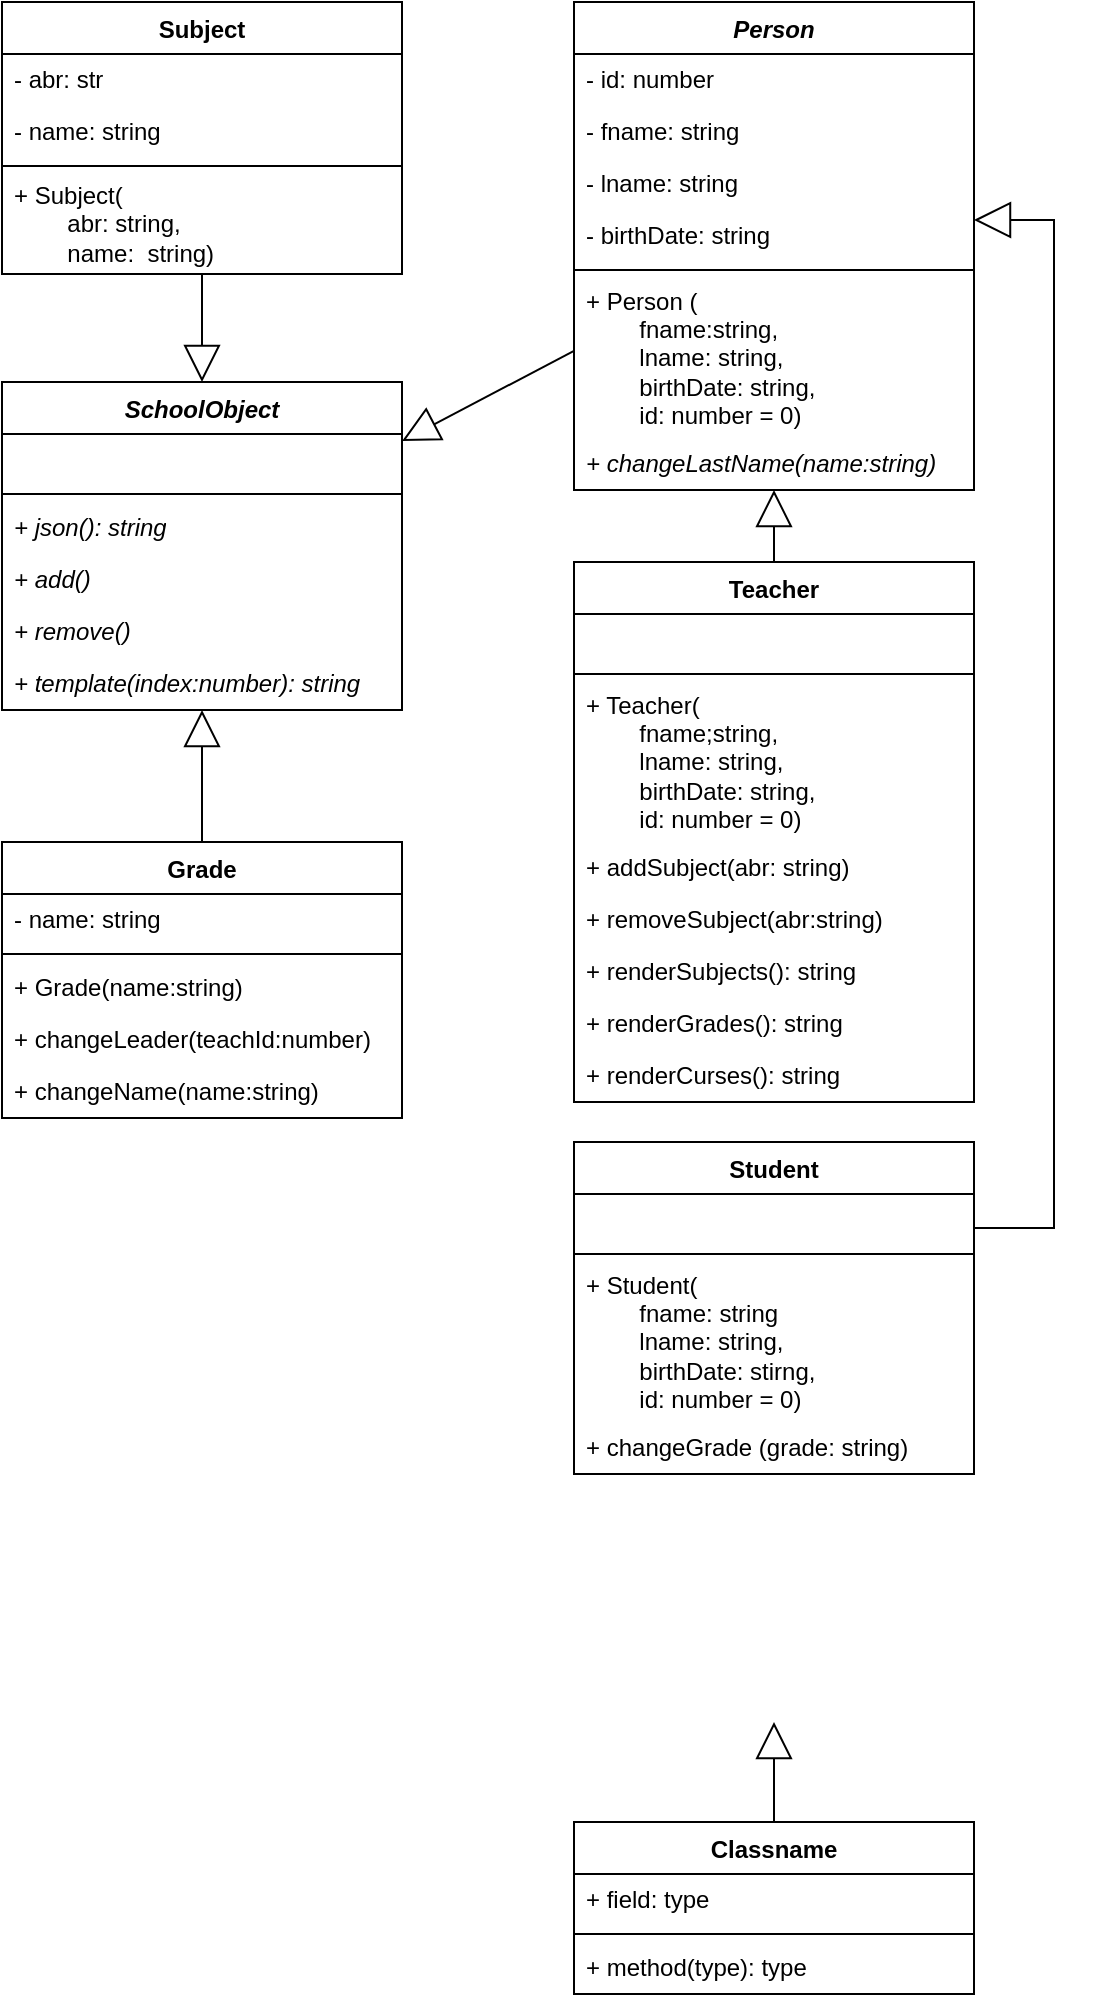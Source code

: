 <mxfile version="26.2.13">
  <diagram name="Page-1" id="W5EVbxe9hxjn3iXyUseI">
    <mxGraphModel dx="948" dy="617" grid="1" gridSize="10" guides="1" tooltips="1" connect="1" arrows="1" fold="1" page="1" pageScale="1" pageWidth="827" pageHeight="1169" math="0" shadow="0">
      <root>
        <mxCell id="0" />
        <mxCell id="1" parent="0" />
        <mxCell id="GkFdu5RXpV6OnrDrKfBH-1" value="Classname" style="swimlane;fontStyle=1;align=center;verticalAlign=top;childLayout=stackLayout;horizontal=1;startSize=26;horizontalStack=0;resizeParent=1;resizeParentMax=0;resizeLast=0;collapsible=1;marginBottom=0;whiteSpace=wrap;html=1;" vertex="1" parent="1">
          <mxGeometry x="600" y="950" width="200" height="86" as="geometry" />
        </mxCell>
        <mxCell id="GkFdu5RXpV6OnrDrKfBH-2" value="+ field: type" style="text;strokeColor=none;fillColor=none;align=left;verticalAlign=middle;spacingLeft=4;spacingRight=4;overflow=hidden;rotatable=0;points=[[0,0.5],[1,0.5]];portConstraint=eastwest;whiteSpace=wrap;html=1;" vertex="1" parent="GkFdu5RXpV6OnrDrKfBH-1">
          <mxGeometry y="26" width="200" height="26" as="geometry" />
        </mxCell>
        <mxCell id="GkFdu5RXpV6OnrDrKfBH-3" value="" style="line;strokeWidth=1;fillColor=none;align=left;verticalAlign=middle;spacingTop=-1;spacingLeft=3;spacingRight=3;rotatable=0;labelPosition=right;points=[];portConstraint=eastwest;strokeColor=inherit;" vertex="1" parent="GkFdu5RXpV6OnrDrKfBH-1">
          <mxGeometry y="52" width="200" height="8" as="geometry" />
        </mxCell>
        <mxCell id="GkFdu5RXpV6OnrDrKfBH-4" value="+ method(type): type" style="text;strokeColor=none;fillColor=none;align=left;verticalAlign=middle;spacingLeft=4;spacingRight=4;overflow=hidden;rotatable=0;points=[[0,0.5],[1,0.5]];portConstraint=eastwest;whiteSpace=wrap;html=1;" vertex="1" parent="GkFdu5RXpV6OnrDrKfBH-1">
          <mxGeometry y="60" width="200" height="26" as="geometry" />
        </mxCell>
        <mxCell id="GkFdu5RXpV6OnrDrKfBH-5" value="" style="endArrow=block;endSize=16;endFill=0;html=1;rounded=0;" edge="1" parent="1" source="GkFdu5RXpV6OnrDrKfBH-1">
          <mxGeometry width="160" relative="1" as="geometry">
            <mxPoint x="560" y="970" as="sourcePoint" />
            <mxPoint x="700" y="900" as="targetPoint" />
          </mxGeometry>
        </mxCell>
        <mxCell id="GkFdu5RXpV6OnrDrKfBH-6" value="SchoolObject" style="swimlane;fontStyle=3;align=center;verticalAlign=top;childLayout=stackLayout;horizontal=1;startSize=26;horizontalStack=0;resizeParent=1;resizeParentMax=0;resizeLast=0;collapsible=1;marginBottom=0;whiteSpace=wrap;html=1;" vertex="1" parent="1">
          <mxGeometry x="314" y="230" width="200" height="164" as="geometry" />
        </mxCell>
        <mxCell id="GkFdu5RXpV6OnrDrKfBH-7" value="&amp;nbsp;" style="text;strokeColor=none;fillColor=none;align=left;verticalAlign=middle;spacingLeft=4;spacingRight=4;overflow=hidden;rotatable=0;points=[[0,0.5],[1,0.5]];portConstraint=eastwest;whiteSpace=wrap;html=1;" vertex="1" parent="GkFdu5RXpV6OnrDrKfBH-6">
          <mxGeometry y="26" width="200" height="26" as="geometry" />
        </mxCell>
        <mxCell id="GkFdu5RXpV6OnrDrKfBH-8" value="" style="line;strokeWidth=1;fillColor=none;align=left;verticalAlign=middle;spacingTop=-1;spacingLeft=3;spacingRight=3;rotatable=0;labelPosition=right;points=[];portConstraint=eastwest;strokeColor=inherit;" vertex="1" parent="GkFdu5RXpV6OnrDrKfBH-6">
          <mxGeometry y="52" width="200" height="8" as="geometry" />
        </mxCell>
        <mxCell id="GkFdu5RXpV6OnrDrKfBH-13" value="+ json(): string" style="text;strokeColor=none;fillColor=none;align=left;verticalAlign=middle;spacingLeft=4;spacingRight=4;overflow=hidden;rotatable=0;points=[[0,0.5],[1,0.5]];portConstraint=eastwest;whiteSpace=wrap;html=1;fontStyle=2" vertex="1" parent="GkFdu5RXpV6OnrDrKfBH-6">
          <mxGeometry y="60" width="200" height="26" as="geometry" />
        </mxCell>
        <mxCell id="GkFdu5RXpV6OnrDrKfBH-9" value="+ add()" style="text;strokeColor=none;fillColor=none;align=left;verticalAlign=middle;spacingLeft=4;spacingRight=4;overflow=hidden;rotatable=0;points=[[0,0.5],[1,0.5]];portConstraint=eastwest;whiteSpace=wrap;html=1;fontStyle=2" vertex="1" parent="GkFdu5RXpV6OnrDrKfBH-6">
          <mxGeometry y="86" width="200" height="26" as="geometry" />
        </mxCell>
        <mxCell id="GkFdu5RXpV6OnrDrKfBH-11" value="+ remove()" style="text;strokeColor=none;fillColor=none;align=left;verticalAlign=middle;spacingLeft=4;spacingRight=4;overflow=hidden;rotatable=0;points=[[0,0.5],[1,0.5]];portConstraint=eastwest;whiteSpace=wrap;html=1;fontStyle=2" vertex="1" parent="GkFdu5RXpV6OnrDrKfBH-6">
          <mxGeometry y="112" width="200" height="26" as="geometry" />
        </mxCell>
        <mxCell id="GkFdu5RXpV6OnrDrKfBH-12" value="+ template(index:number): string" style="text;strokeColor=none;fillColor=none;align=left;verticalAlign=middle;spacingLeft=4;spacingRight=4;overflow=hidden;rotatable=0;points=[[0,0.5],[1,0.5]];portConstraint=eastwest;whiteSpace=wrap;html=1;fontStyle=2" vertex="1" parent="GkFdu5RXpV6OnrDrKfBH-6">
          <mxGeometry y="138" width="200" height="26" as="geometry" />
        </mxCell>
        <mxCell id="GkFdu5RXpV6OnrDrKfBH-14" value="Subject" style="swimlane;fontStyle=1;align=center;verticalAlign=top;childLayout=stackLayout;horizontal=1;startSize=26;horizontalStack=0;resizeParent=1;resizeParentMax=0;resizeLast=0;collapsible=1;marginBottom=0;whiteSpace=wrap;html=1;" vertex="1" parent="1">
          <mxGeometry x="314" y="40" width="200" height="136" as="geometry" />
        </mxCell>
        <mxCell id="GkFdu5RXpV6OnrDrKfBH-15" value="- abr: str" style="text;strokeColor=none;fillColor=none;align=left;verticalAlign=middle;spacingLeft=4;spacingRight=4;overflow=hidden;rotatable=0;points=[[0,0.5],[1,0.5]];portConstraint=eastwest;whiteSpace=wrap;html=1;" vertex="1" parent="GkFdu5RXpV6OnrDrKfBH-14">
          <mxGeometry y="26" width="200" height="26" as="geometry" />
        </mxCell>
        <mxCell id="GkFdu5RXpV6OnrDrKfBH-19" value="- name: string" style="text;strokeColor=none;fillColor=none;align=left;verticalAlign=middle;spacingLeft=4;spacingRight=4;overflow=hidden;rotatable=0;points=[[0,0.5],[1,0.5]];portConstraint=eastwest;whiteSpace=wrap;html=1;" vertex="1" parent="GkFdu5RXpV6OnrDrKfBH-14">
          <mxGeometry y="52" width="200" height="26" as="geometry" />
        </mxCell>
        <mxCell id="GkFdu5RXpV6OnrDrKfBH-16" value="" style="line;strokeWidth=1;fillColor=none;align=left;verticalAlign=middle;spacingTop=-1;spacingLeft=3;spacingRight=3;rotatable=0;labelPosition=right;points=[];portConstraint=eastwest;strokeColor=inherit;" vertex="1" parent="GkFdu5RXpV6OnrDrKfBH-14">
          <mxGeometry y="78" width="200" height="8" as="geometry" />
        </mxCell>
        <mxCell id="GkFdu5RXpV6OnrDrKfBH-17" value="&lt;div&gt;+ Subject(&lt;/div&gt;&lt;div&gt;&lt;span style=&quot;white-space: pre;&quot;&gt;&#x9;&lt;/span&gt;abr: string,&lt;/div&gt;&lt;div&gt;&lt;span style=&quot;white-space: pre;&quot;&gt;&#x9;&lt;/span&gt;name:&amp;nbsp; string)&lt;br&gt;&lt;/div&gt;" style="text;strokeColor=none;fillColor=none;align=left;verticalAlign=middle;spacingLeft=4;spacingRight=4;overflow=hidden;rotatable=0;points=[[0,0.5],[1,0.5]];portConstraint=eastwest;whiteSpace=wrap;html=1;" vertex="1" parent="GkFdu5RXpV6OnrDrKfBH-14">
          <mxGeometry y="86" width="200" height="50" as="geometry" />
        </mxCell>
        <mxCell id="GkFdu5RXpV6OnrDrKfBH-18" value="" style="endArrow=block;endSize=16;endFill=0;html=1;rounded=0;" edge="1" source="GkFdu5RXpV6OnrDrKfBH-14" parent="1" target="GkFdu5RXpV6OnrDrKfBH-6">
          <mxGeometry width="160" relative="1" as="geometry">
            <mxPoint x="274" y="90" as="sourcePoint" />
            <mxPoint x="414" y="20" as="targetPoint" />
          </mxGeometry>
        </mxCell>
        <mxCell id="GkFdu5RXpV6OnrDrKfBH-21" value="Person" style="swimlane;fontStyle=3;align=center;verticalAlign=top;childLayout=stackLayout;horizontal=1;startSize=26;horizontalStack=0;resizeParent=1;resizeParentMax=0;resizeLast=0;collapsible=1;marginBottom=0;whiteSpace=wrap;html=1;" vertex="1" parent="1">
          <mxGeometry x="600" y="40" width="200" height="244" as="geometry" />
        </mxCell>
        <mxCell id="GkFdu5RXpV6OnrDrKfBH-22" value="- id: number" style="text;strokeColor=none;fillColor=none;align=left;verticalAlign=middle;spacingLeft=4;spacingRight=4;overflow=hidden;rotatable=0;points=[[0,0.5],[1,0.5]];portConstraint=eastwest;whiteSpace=wrap;html=1;" vertex="1" parent="GkFdu5RXpV6OnrDrKfBH-21">
          <mxGeometry y="26" width="200" height="26" as="geometry" />
        </mxCell>
        <mxCell id="GkFdu5RXpV6OnrDrKfBH-26" value="- fname: string" style="text;strokeColor=none;fillColor=none;align=left;verticalAlign=middle;spacingLeft=4;spacingRight=4;overflow=hidden;rotatable=0;points=[[0,0.5],[1,0.5]];portConstraint=eastwest;whiteSpace=wrap;html=1;" vertex="1" parent="GkFdu5RXpV6OnrDrKfBH-21">
          <mxGeometry y="52" width="200" height="26" as="geometry" />
        </mxCell>
        <mxCell id="GkFdu5RXpV6OnrDrKfBH-27" value="- lname: string" style="text;strokeColor=none;fillColor=none;align=left;verticalAlign=middle;spacingLeft=4;spacingRight=4;overflow=hidden;rotatable=0;points=[[0,0.5],[1,0.5]];portConstraint=eastwest;whiteSpace=wrap;html=1;" vertex="1" parent="GkFdu5RXpV6OnrDrKfBH-21">
          <mxGeometry y="78" width="200" height="26" as="geometry" />
        </mxCell>
        <mxCell id="GkFdu5RXpV6OnrDrKfBH-28" value="- birthDate: string" style="text;strokeColor=none;fillColor=none;align=left;verticalAlign=middle;spacingLeft=4;spacingRight=4;overflow=hidden;rotatable=0;points=[[0,0.5],[1,0.5]];portConstraint=eastwest;whiteSpace=wrap;html=1;" vertex="1" parent="GkFdu5RXpV6OnrDrKfBH-21">
          <mxGeometry y="104" width="200" height="26" as="geometry" />
        </mxCell>
        <mxCell id="GkFdu5RXpV6OnrDrKfBH-23" value="" style="line;strokeWidth=1;fillColor=none;align=left;verticalAlign=middle;spacingTop=-1;spacingLeft=3;spacingRight=3;rotatable=0;labelPosition=right;points=[];portConstraint=eastwest;strokeColor=inherit;" vertex="1" parent="GkFdu5RXpV6OnrDrKfBH-21">
          <mxGeometry y="130" width="200" height="8" as="geometry" />
        </mxCell>
        <mxCell id="GkFdu5RXpV6OnrDrKfBH-24" value="&lt;div&gt;+ Person (&lt;/div&gt;&lt;div&gt;&lt;span style=&quot;white-space: pre;&quot;&gt;&#x9;&lt;/span&gt;fname:string,&lt;/div&gt;&lt;div&gt;&lt;span style=&quot;white-space: pre;&quot;&gt;&#x9;&lt;/span&gt;lname: string,&lt;/div&gt;&lt;div&gt;&lt;span style=&quot;white-space: pre;&quot;&gt;&#x9;&lt;/span&gt;birthDate: string,&lt;/div&gt;&lt;div&gt;&lt;span style=&quot;white-space: pre;&quot;&gt;&#x9;&lt;/span&gt;id: number = 0)&lt;br&gt;&lt;/div&gt;" style="text;strokeColor=none;fillColor=none;align=left;verticalAlign=middle;spacingLeft=4;spacingRight=4;overflow=hidden;rotatable=0;points=[[0,0.5],[1,0.5]];portConstraint=eastwest;whiteSpace=wrap;html=1;" vertex="1" parent="GkFdu5RXpV6OnrDrKfBH-21">
          <mxGeometry y="138" width="200" height="80" as="geometry" />
        </mxCell>
        <mxCell id="GkFdu5RXpV6OnrDrKfBH-45" value="+ changeLastName(name:string)" style="text;strokeColor=none;fillColor=none;align=left;verticalAlign=middle;spacingLeft=4;spacingRight=4;overflow=hidden;rotatable=0;points=[[0,0.5],[1,0.5]];portConstraint=eastwest;whiteSpace=wrap;html=1;fontStyle=2" vertex="1" parent="GkFdu5RXpV6OnrDrKfBH-21">
          <mxGeometry y="218" width="200" height="26" as="geometry" />
        </mxCell>
        <mxCell id="GkFdu5RXpV6OnrDrKfBH-25" value="" style="endArrow=block;endSize=16;endFill=0;html=1;rounded=0;" edge="1" source="GkFdu5RXpV6OnrDrKfBH-21" parent="1" target="GkFdu5RXpV6OnrDrKfBH-6">
          <mxGeometry width="160" relative="1" as="geometry">
            <mxPoint x="560" y="60" as="sourcePoint" />
            <mxPoint x="535.668" y="230" as="targetPoint" />
          </mxGeometry>
        </mxCell>
        <mxCell id="GkFdu5RXpV6OnrDrKfBH-30" value="Teacher" style="swimlane;fontStyle=1;align=center;verticalAlign=top;childLayout=stackLayout;horizontal=1;startSize=26;horizontalStack=0;resizeParent=1;resizeParentMax=0;resizeLast=0;collapsible=1;marginBottom=0;whiteSpace=wrap;html=1;" vertex="1" parent="1">
          <mxGeometry x="600" y="320" width="200" height="270" as="geometry" />
        </mxCell>
        <mxCell id="GkFdu5RXpV6OnrDrKfBH-31" value="&amp;nbsp;" style="text;strokeColor=none;fillColor=none;align=left;verticalAlign=middle;spacingLeft=4;spacingRight=4;overflow=hidden;rotatable=0;points=[[0,0.5],[1,0.5]];portConstraint=eastwest;whiteSpace=wrap;html=1;" vertex="1" parent="GkFdu5RXpV6OnrDrKfBH-30">
          <mxGeometry y="26" width="200" height="26" as="geometry" />
        </mxCell>
        <mxCell id="GkFdu5RXpV6OnrDrKfBH-32" value="" style="line;strokeWidth=1;fillColor=none;align=left;verticalAlign=middle;spacingTop=-1;spacingLeft=3;spacingRight=3;rotatable=0;labelPosition=right;points=[];portConstraint=eastwest;strokeColor=inherit;" vertex="1" parent="GkFdu5RXpV6OnrDrKfBH-30">
          <mxGeometry y="52" width="200" height="8" as="geometry" />
        </mxCell>
        <mxCell id="GkFdu5RXpV6OnrDrKfBH-37" value="&lt;div&gt;+ Teacher(&lt;/div&gt;&lt;div&gt;&lt;span style=&quot;white-space: pre;&quot;&gt;&#x9;&lt;/span&gt;fname;string,&lt;/div&gt;&lt;div&gt;&lt;span style=&quot;white-space: pre;&quot;&gt;&#x9;&lt;/span&gt;lname: string,&lt;/div&gt;&lt;div&gt;&lt;span style=&quot;white-space: pre;&quot;&gt;&#x9;&lt;/span&gt;birthDate: string,&lt;/div&gt;&lt;div&gt;&lt;span style=&quot;white-space: pre;&quot;&gt;&#x9;&lt;/span&gt;id: number = 0)&lt;br&gt;&lt;/div&gt;" style="text;strokeColor=none;fillColor=none;align=left;verticalAlign=middle;spacingLeft=4;spacingRight=4;overflow=hidden;rotatable=0;points=[[0,0.5],[1,0.5]];portConstraint=eastwest;whiteSpace=wrap;html=1;" vertex="1" parent="GkFdu5RXpV6OnrDrKfBH-30">
          <mxGeometry y="60" width="200" height="80" as="geometry" />
        </mxCell>
        <mxCell id="GkFdu5RXpV6OnrDrKfBH-33" value="+ addSubject(abr: string)" style="text;strokeColor=none;fillColor=none;align=left;verticalAlign=middle;spacingLeft=4;spacingRight=4;overflow=hidden;rotatable=0;points=[[0,0.5],[1,0.5]];portConstraint=eastwest;whiteSpace=wrap;html=1;" vertex="1" parent="GkFdu5RXpV6OnrDrKfBH-30">
          <mxGeometry y="140" width="200" height="26" as="geometry" />
        </mxCell>
        <mxCell id="GkFdu5RXpV6OnrDrKfBH-35" value="+ removeSubject(abr:string)" style="text;strokeColor=none;fillColor=none;align=left;verticalAlign=middle;spacingLeft=4;spacingRight=4;overflow=hidden;rotatable=0;points=[[0,0.5],[1,0.5]];portConstraint=eastwest;whiteSpace=wrap;html=1;" vertex="1" parent="GkFdu5RXpV6OnrDrKfBH-30">
          <mxGeometry y="166" width="200" height="26" as="geometry" />
        </mxCell>
        <mxCell id="GkFdu5RXpV6OnrDrKfBH-36" value="+ renderSubjects(): string" style="text;strokeColor=none;fillColor=none;align=left;verticalAlign=middle;spacingLeft=4;spacingRight=4;overflow=hidden;rotatable=0;points=[[0,0.5],[1,0.5]];portConstraint=eastwest;whiteSpace=wrap;html=1;" vertex="1" parent="GkFdu5RXpV6OnrDrKfBH-30">
          <mxGeometry y="192" width="200" height="26" as="geometry" />
        </mxCell>
        <mxCell id="GkFdu5RXpV6OnrDrKfBH-38" value="+ renderGrades(): string" style="text;strokeColor=none;fillColor=none;align=left;verticalAlign=middle;spacingLeft=4;spacingRight=4;overflow=hidden;rotatable=0;points=[[0,0.5],[1,0.5]];portConstraint=eastwest;whiteSpace=wrap;html=1;" vertex="1" parent="GkFdu5RXpV6OnrDrKfBH-30">
          <mxGeometry y="218" width="200" height="26" as="geometry" />
        </mxCell>
        <mxCell id="GkFdu5RXpV6OnrDrKfBH-39" value="+ renderCurses(): string" style="text;strokeColor=none;fillColor=none;align=left;verticalAlign=middle;spacingLeft=4;spacingRight=4;overflow=hidden;rotatable=0;points=[[0,0.5],[1,0.5]];portConstraint=eastwest;whiteSpace=wrap;html=1;" vertex="1" parent="GkFdu5RXpV6OnrDrKfBH-30">
          <mxGeometry y="244" width="200" height="26" as="geometry" />
        </mxCell>
        <mxCell id="GkFdu5RXpV6OnrDrKfBH-34" value="" style="endArrow=block;endSize=16;endFill=0;html=1;rounded=0;" edge="1" source="GkFdu5RXpV6OnrDrKfBH-30" parent="1" target="GkFdu5RXpV6OnrDrKfBH-21">
          <mxGeometry width="160" relative="1" as="geometry">
            <mxPoint x="550" y="390" as="sourcePoint" />
            <mxPoint x="690" y="320" as="targetPoint" />
          </mxGeometry>
        </mxCell>
        <mxCell id="GkFdu5RXpV6OnrDrKfBH-40" value="Student" style="swimlane;fontStyle=1;align=center;verticalAlign=top;childLayout=stackLayout;horizontal=1;startSize=26;horizontalStack=0;resizeParent=1;resizeParentMax=0;resizeLast=0;collapsible=1;marginBottom=0;whiteSpace=wrap;html=1;" vertex="1" parent="1">
          <mxGeometry x="600" y="610" width="200" height="166" as="geometry" />
        </mxCell>
        <mxCell id="GkFdu5RXpV6OnrDrKfBH-41" value="&amp;nbsp;" style="text;strokeColor=none;fillColor=none;align=left;verticalAlign=middle;spacingLeft=4;spacingRight=4;overflow=hidden;rotatable=0;points=[[0,0.5],[1,0.5]];portConstraint=eastwest;whiteSpace=wrap;html=1;" vertex="1" parent="GkFdu5RXpV6OnrDrKfBH-40">
          <mxGeometry y="26" width="200" height="26" as="geometry" />
        </mxCell>
        <mxCell id="GkFdu5RXpV6OnrDrKfBH-42" value="" style="line;strokeWidth=1;fillColor=none;align=left;verticalAlign=middle;spacingTop=-1;spacingLeft=3;spacingRight=3;rotatable=0;labelPosition=right;points=[];portConstraint=eastwest;strokeColor=inherit;" vertex="1" parent="GkFdu5RXpV6OnrDrKfBH-40">
          <mxGeometry y="52" width="200" height="8" as="geometry" />
        </mxCell>
        <mxCell id="GkFdu5RXpV6OnrDrKfBH-43" value="&lt;div&gt;+ Student(&lt;/div&gt;&lt;div&gt;&lt;span style=&quot;white-space: pre;&quot;&gt;&#x9;fname: string&lt;/span&gt;&lt;/div&gt;&lt;div&gt;&lt;span style=&quot;white-space: pre;&quot;&gt;&lt;span style=&quot;white-space: pre;&quot;&gt;&#x9;&lt;/span&gt;lname: string,&lt;/span&gt;&lt;/div&gt;&lt;div&gt;&lt;span style=&quot;white-space: pre;&quot;&gt;&lt;span style=&quot;white-space: pre;&quot;&gt;&#x9;&lt;/span&gt;birthDate: stirng,&lt;/span&gt;&lt;/div&gt;&lt;div&gt;&lt;span style=&quot;white-space: pre;&quot;&gt;&lt;span style=&quot;white-space: pre;&quot;&gt;&#x9;&lt;/span&gt;id: number = 0)&lt;br&gt;&lt;/span&gt;&lt;/div&gt;" style="text;strokeColor=none;fillColor=none;align=left;verticalAlign=middle;spacingLeft=4;spacingRight=4;overflow=hidden;rotatable=0;points=[[0,0.5],[1,0.5]];portConstraint=eastwest;whiteSpace=wrap;html=1;" vertex="1" parent="GkFdu5RXpV6OnrDrKfBH-40">
          <mxGeometry y="60" width="200" height="80" as="geometry" />
        </mxCell>
        <mxCell id="GkFdu5RXpV6OnrDrKfBH-46" value="+ changeGrade (grade: string)" style="text;strokeColor=none;fillColor=none;align=left;verticalAlign=middle;spacingLeft=4;spacingRight=4;overflow=hidden;rotatable=0;points=[[0,0.5],[1,0.5]];portConstraint=eastwest;whiteSpace=wrap;html=1;" vertex="1" parent="GkFdu5RXpV6OnrDrKfBH-40">
          <mxGeometry y="140" width="200" height="26" as="geometry" />
        </mxCell>
        <mxCell id="GkFdu5RXpV6OnrDrKfBH-44" value="" style="endArrow=block;endSize=16;endFill=0;html=1;rounded=0;edgeStyle=orthogonalEdgeStyle;" edge="1" source="GkFdu5RXpV6OnrDrKfBH-40" parent="1" target="GkFdu5RXpV6OnrDrKfBH-21">
          <mxGeometry width="160" relative="1" as="geometry">
            <mxPoint x="560" y="680" as="sourcePoint" />
            <mxPoint x="550" y="450" as="targetPoint" />
            <Array as="points">
              <mxPoint x="840" y="653" />
              <mxPoint x="840" y="149" />
            </Array>
          </mxGeometry>
        </mxCell>
        <mxCell id="GkFdu5RXpV6OnrDrKfBH-47" value="Grade" style="swimlane;fontStyle=1;align=center;verticalAlign=top;childLayout=stackLayout;horizontal=1;startSize=26;horizontalStack=0;resizeParent=1;resizeParentMax=0;resizeLast=0;collapsible=1;marginBottom=0;whiteSpace=wrap;html=1;" vertex="1" parent="1">
          <mxGeometry x="314" y="460" width="200" height="138" as="geometry" />
        </mxCell>
        <mxCell id="GkFdu5RXpV6OnrDrKfBH-48" value="- name: string" style="text;strokeColor=none;fillColor=none;align=left;verticalAlign=middle;spacingLeft=4;spacingRight=4;overflow=hidden;rotatable=0;points=[[0,0.5],[1,0.5]];portConstraint=eastwest;whiteSpace=wrap;html=1;" vertex="1" parent="GkFdu5RXpV6OnrDrKfBH-47">
          <mxGeometry y="26" width="200" height="26" as="geometry" />
        </mxCell>
        <mxCell id="GkFdu5RXpV6OnrDrKfBH-49" value="" style="line;strokeWidth=1;fillColor=none;align=left;verticalAlign=middle;spacingTop=-1;spacingLeft=3;spacingRight=3;rotatable=0;labelPosition=right;points=[];portConstraint=eastwest;strokeColor=inherit;" vertex="1" parent="GkFdu5RXpV6OnrDrKfBH-47">
          <mxGeometry y="52" width="200" height="8" as="geometry" />
        </mxCell>
        <mxCell id="GkFdu5RXpV6OnrDrKfBH-50" value="+ Grade(name:string)" style="text;strokeColor=none;fillColor=none;align=left;verticalAlign=middle;spacingLeft=4;spacingRight=4;overflow=hidden;rotatable=0;points=[[0,0.5],[1,0.5]];portConstraint=eastwest;whiteSpace=wrap;html=1;" vertex="1" parent="GkFdu5RXpV6OnrDrKfBH-47">
          <mxGeometry y="60" width="200" height="26" as="geometry" />
        </mxCell>
        <mxCell id="GkFdu5RXpV6OnrDrKfBH-52" value="+ changeLeader(teachId:number)" style="text;strokeColor=none;fillColor=none;align=left;verticalAlign=middle;spacingLeft=4;spacingRight=4;overflow=hidden;rotatable=0;points=[[0,0.5],[1,0.5]];portConstraint=eastwest;whiteSpace=wrap;html=1;" vertex="1" parent="GkFdu5RXpV6OnrDrKfBH-47">
          <mxGeometry y="86" width="200" height="26" as="geometry" />
        </mxCell>
        <mxCell id="GkFdu5RXpV6OnrDrKfBH-53" value="+ changeName(name:string)" style="text;strokeColor=none;fillColor=none;align=left;verticalAlign=middle;spacingLeft=4;spacingRight=4;overflow=hidden;rotatable=0;points=[[0,0.5],[1,0.5]];portConstraint=eastwest;whiteSpace=wrap;html=1;" vertex="1" parent="GkFdu5RXpV6OnrDrKfBH-47">
          <mxGeometry y="112" width="200" height="26" as="geometry" />
        </mxCell>
        <mxCell id="GkFdu5RXpV6OnrDrKfBH-51" value="" style="endArrow=block;endSize=16;endFill=0;html=1;rounded=0;" edge="1" source="GkFdu5RXpV6OnrDrKfBH-47" parent="1" target="GkFdu5RXpV6OnrDrKfBH-6">
          <mxGeometry width="160" relative="1" as="geometry">
            <mxPoint x="274" y="490" as="sourcePoint" />
            <mxPoint x="414" y="420" as="targetPoint" />
          </mxGeometry>
        </mxCell>
      </root>
    </mxGraphModel>
  </diagram>
</mxfile>
